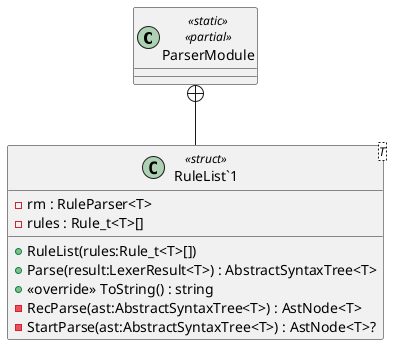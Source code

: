 @startuml
class ParserModule <<static>> <<partial>> {
}
class "RuleList`1"<T> <<struct>> {
    - rm : RuleParser<T>
    - rules : Rule_t<T>[]
    + RuleList(rules:Rule_t<T>[])
    + Parse(result:LexerResult<T>) : AbstractSyntaxTree<T>
    + <<override>> ToString() : string
    - RecParse(ast:AbstractSyntaxTree<T>) : AstNode<T>
    - StartParse(ast:AbstractSyntaxTree<T>) : AstNode<T>?
}
ParserModule +-- "RuleList`1"
@enduml

